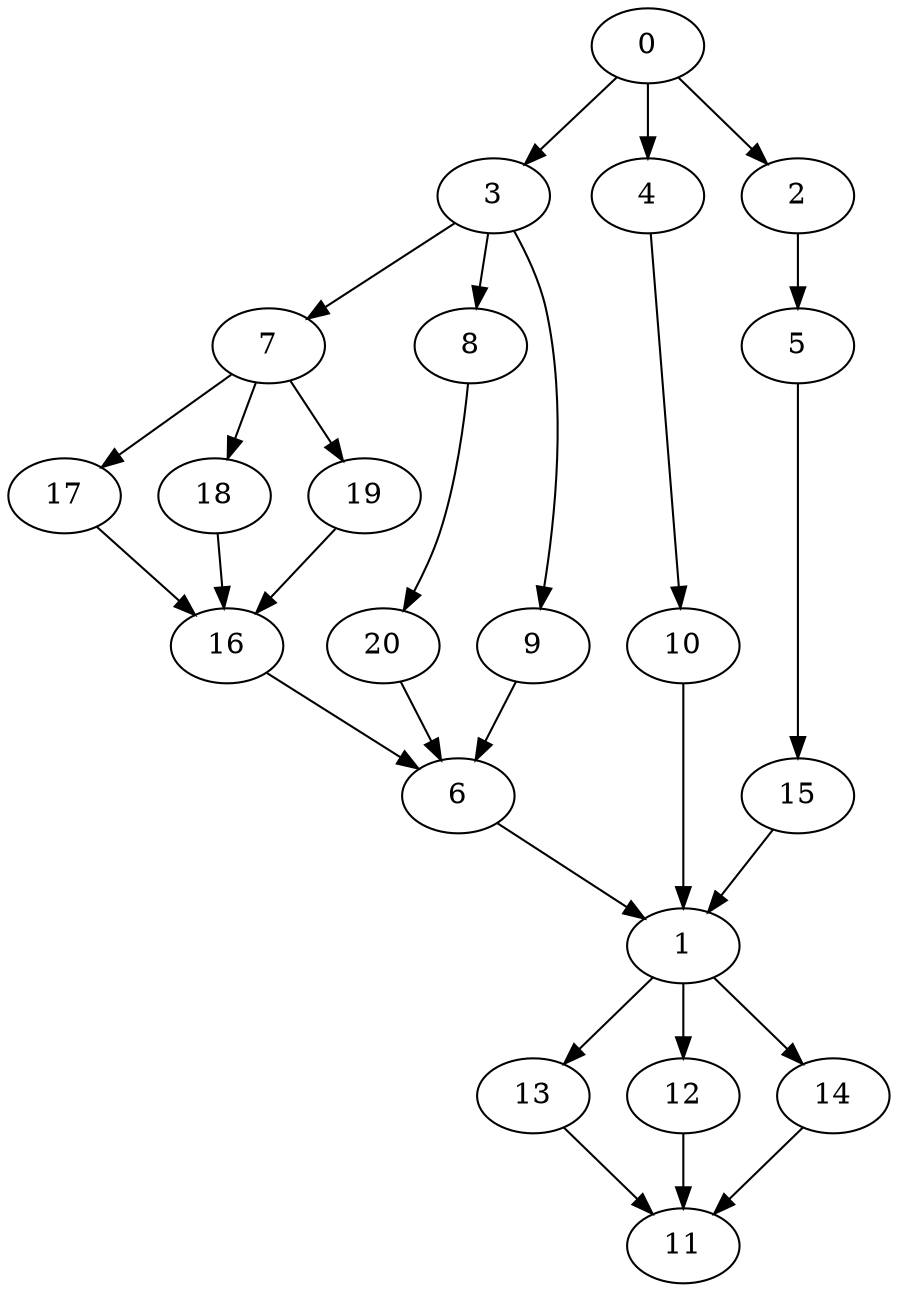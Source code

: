 digraph "SeriesParallel-MaxBf-3_Nodes_21_CCR_9.98_WeightType_Random" {
	graph ["Duplicate states"=0,
		GraphType=S_P,
		"Max states in OPEN"=0,
		Modes="120000ms; topo-ordered tasks, ; Pruning: task equivalence, fixed order ready list, ; F-value: ; Optimisation: best schedule length (\
SL) optimisation on equal, ",
		NumberOfTasks=21,
		"Pruned using list schedule length"=3275759,
		"States removed from OPEN"=0,
		TargetSystem="Homogeneous-4",
		"Time to schedule (ms)"=6159,
		"Total idle time"=89,
		"Total schedule length"=80,
		"Total sequential time"=97,
		"Total states created"=12155267
	];
	0	["Finish time"=2,
		Processor=0,
		"Start time"=0,
		Weight=2];
	3	["Finish time"=4,
		Processor=0,
		"Start time"=2,
		Weight=2];
	0 -> 3	[Weight=11];
	4	["Finish time"=15,
		Processor=1,
		"Start time"=13,
		Weight=2];
	0 -> 4	[Weight=11];
	2	["Finish time"=16,
		Processor=2,
		"Start time"=13,
		Weight=3];
	0 -> 2	[Weight=11];
	7	["Finish time"=30,
		Processor=0,
		"Start time"=22,
		Weight=8];
	3 -> 7	[Weight=23];
	8	["Finish time"=12,
		Processor=0,
		"Start time"=9,
		Weight=3];
	3 -> 8	[Weight=28];
	9	["Finish time"=9,
		Processor=0,
		"Start time"=4,
		Weight=5];
	3 -> 9	[Weight=40];
	17	["Finish time"=32,
		Processor=0,
		"Start time"=30,
		Weight=2];
	7 -> 17	[Weight=17];
	18	["Finish time"=37,
		Processor=0,
		"Start time"=32,
		Weight=5];
	7 -> 18	[Weight=51];
	19	["Finish time"=46,
		Processor=0,
		"Start time"=37,
		Weight=9];
	7 -> 19	[Weight=57];
	20	["Finish time"=22,
		Processor=0,
		"Start time"=12,
		Weight=10];
	8 -> 20	[Weight=45];
	16	["Finish time"=48,
		Processor=0,
		"Start time"=46,
		Weight=2];
	17 -> 16	[Weight=51];
	10	["Finish time"=22,
		Processor=1,
		"Start time"=15,
		Weight=7];
	4 -> 10	[Weight=57];
	18 -> 16	[Weight=40];
	5	["Finish time"=37,
		Processor=3,
		"Start time"=27,
		Weight=10];
	2 -> 5	[Weight=11];
	19 -> 16	[Weight=11];
	6	["Finish time"=53,
		Processor=0,
		"Start time"=48,
		Weight=5];
	20 -> 6	[Weight=57];
	15	["Finish time"=60,
		Processor=1,
		"Start time"=54,
		Weight=6];
	5 -> 15	[Weight=17];
	16 -> 6	[Weight=51];
	9 -> 6	[Weight=45];
	1	["Finish time"=67,
		Processor=1,
		"Start time"=64,
		Weight=3];
	10 -> 1	[Weight=51];
	15 -> 1	[Weight=45];
	6 -> 1	[Weight=11];
	13	["Finish time"=73,
		Processor=1,
		"Start time"=69,
		Weight=4];
	1 -> 13	[Weight=23];
	12	["Finish time"=69,
		Processor=1,
		"Start time"=67,
		Weight=2];
	1 -> 12	[Weight=51];
	14	["Finish time"=78,
		Processor=1,
		"Start time"=73,
		Weight=5];
	1 -> 14	[Weight=17];
	11	["Finish time"=80,
		Processor=1,
		"Start time"=78,
		Weight=2];
	13 -> 11	[Weight=51];
	12 -> 11	[Weight=51];
	14 -> 11	[Weight=34];
}
